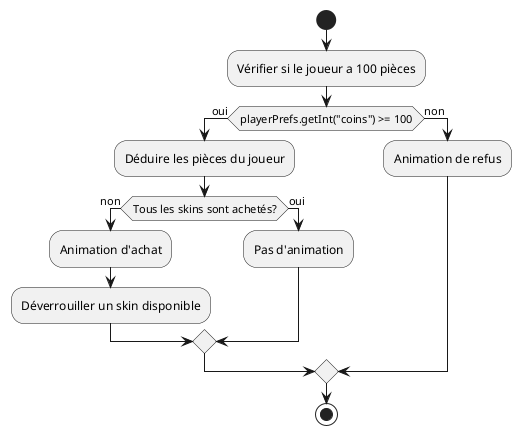 @startuml buySkinActivity
|Système|
start
:Vérifier si le joueur a 100 pièces;
if (playerPrefs.getInt("coins") >= 100) then (oui)
    :Déduire les pièces du joueur;
    if (Tous les skins sont achetés?) then (non)
        :Animation d'achat;
        :Déverrouiller un skin disponible;
    else (oui)
        :Pas d'animation;
    endif
else (non)
    :Animation de refus;
endif
stop
@enduml
